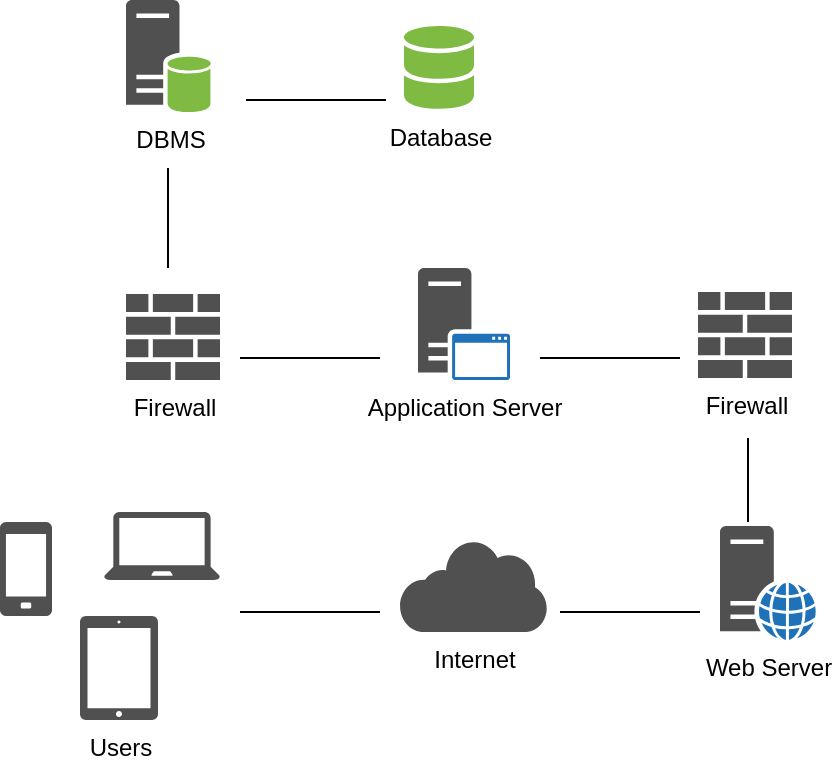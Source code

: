 <mxfile version="14.0.1" type="device"><diagram id="b7ztHy3GgJyTx3-9eznw" name="Page-1"><mxGraphModel dx="1133" dy="693" grid="1" gridSize="10" guides="1" tooltips="1" connect="1" arrows="1" fold="1" page="1" pageScale="1" pageWidth="827" pageHeight="1169" math="0" shadow="0"><root><mxCell id="0"/><mxCell id="1" parent="0"/><mxCell id="qmhreDPaFq8jHWIOX3NE-34" value="Web Server" style="pointerEvents=1;shadow=0;dashed=0;html=1;strokeColor=none;fillColor=#505050;labelPosition=center;verticalLabelPosition=bottom;verticalAlign=top;outlineConnect=0;align=center;shape=mxgraph.office.servers.web_server_blue;" vertex="1" parent="1"><mxGeometry x="520" y="370" width="48" height="57" as="geometry"/></mxCell><mxCell id="qmhreDPaFq8jHWIOX3NE-37" value="DBMS" style="pointerEvents=1;shadow=0;dashed=0;html=1;strokeColor=none;fillColor=#505050;labelPosition=center;verticalLabelPosition=bottom;verticalAlign=top;outlineConnect=0;align=center;shape=mxgraph.office.servers.database_server_green;" vertex="1" parent="1"><mxGeometry x="223" y="107" width="43" height="56" as="geometry"/></mxCell><mxCell id="qmhreDPaFq8jHWIOX3NE-40" value="Application Server" style="pointerEvents=1;shadow=0;dashed=0;html=1;strokeColor=none;fillColor=#505050;labelPosition=center;verticalLabelPosition=bottom;verticalAlign=top;outlineConnect=0;align=center;shape=mxgraph.office.servers.application_server_blue;" vertex="1" parent="1"><mxGeometry x="369" y="241" width="46" height="56" as="geometry"/></mxCell><mxCell id="qmhreDPaFq8jHWIOX3NE-41" value="Database" style="shadow=0;dashed=0;html=1;strokeColor=none;labelPosition=center;verticalLabelPosition=bottom;verticalAlign=top;outlineConnect=0;align=center;shape=mxgraph.office.databases.database_mini_2;fillColor=#7FBA42;" vertex="1" parent="1"><mxGeometry x="362" y="120" width="35" height="42" as="geometry"/></mxCell><mxCell id="qmhreDPaFq8jHWIOX3NE-42" value="" style="pointerEvents=1;shadow=0;dashed=0;html=1;strokeColor=none;fillColor=#505050;labelPosition=center;verticalLabelPosition=bottom;verticalAlign=top;outlineConnect=0;align=center;shape=mxgraph.office.devices.laptop;" vertex="1" parent="1"><mxGeometry x="212" y="363" width="58" height="34" as="geometry"/></mxCell><mxCell id="qmhreDPaFq8jHWIOX3NE-43" value="" style="pointerEvents=1;shadow=0;dashed=0;html=1;strokeColor=none;fillColor=#505050;labelPosition=center;verticalLabelPosition=bottom;verticalAlign=top;outlineConnect=0;align=center;shape=mxgraph.office.devices.cell_phone_generic;" vertex="1" parent="1"><mxGeometry x="160" y="368" width="26" height="47" as="geometry"/></mxCell><mxCell id="qmhreDPaFq8jHWIOX3NE-44" value="Users" style="pointerEvents=1;shadow=0;dashed=0;html=1;strokeColor=none;fillColor=#505050;labelPosition=center;verticalLabelPosition=bottom;verticalAlign=top;outlineConnect=0;align=center;shape=mxgraph.office.devices.tablet_ipad;" vertex="1" parent="1"><mxGeometry x="200" y="415" width="39" height="52" as="geometry"/></mxCell><mxCell id="qmhreDPaFq8jHWIOX3NE-46" value="&lt;div&gt;Firewall&lt;/div&gt;" style="pointerEvents=1;shadow=0;dashed=0;html=1;strokeColor=none;fillColor=#505050;labelPosition=center;verticalLabelPosition=bottom;verticalAlign=top;outlineConnect=0;align=center;shape=mxgraph.office.concepts.firewall;" vertex="1" parent="1"><mxGeometry x="223" y="254" width="47" height="43" as="geometry"/></mxCell><mxCell id="qmhreDPaFq8jHWIOX3NE-47" value="Firewall" style="pointerEvents=1;shadow=0;dashed=0;html=1;strokeColor=none;fillColor=#505050;labelPosition=center;verticalLabelPosition=bottom;verticalAlign=top;outlineConnect=0;align=center;shape=mxgraph.office.concepts.firewall;" vertex="1" parent="1"><mxGeometry x="509" y="253" width="47" height="43" as="geometry"/></mxCell><mxCell id="qmhreDPaFq8jHWIOX3NE-50" value="Internet" style="pointerEvents=1;shadow=0;dashed=0;html=1;strokeColor=none;fillColor=#505050;labelPosition=center;verticalLabelPosition=bottom;outlineConnect=0;verticalAlign=top;align=center;shape=mxgraph.office.clouds.private_cloud;" vertex="1" parent="1"><mxGeometry x="360" y="377" width="74" height="46" as="geometry"/></mxCell><mxCell id="qmhreDPaFq8jHWIOX3NE-51" value="" style="endArrow=none;html=1;" edge="1" parent="1"><mxGeometry width="50" height="50" relative="1" as="geometry"><mxPoint x="280" y="413" as="sourcePoint"/><mxPoint x="350" y="413" as="targetPoint"/></mxGeometry></mxCell><mxCell id="qmhreDPaFq8jHWIOX3NE-52" value="" style="endArrow=none;html=1;" edge="1" parent="1"><mxGeometry width="50" height="50" relative="1" as="geometry"><mxPoint x="440" y="413" as="sourcePoint"/><mxPoint x="510" y="413" as="targetPoint"/></mxGeometry></mxCell><mxCell id="qmhreDPaFq8jHWIOX3NE-53" value="" style="endArrow=none;html=1;" edge="1" parent="1"><mxGeometry width="50" height="50" relative="1" as="geometry"><mxPoint x="534" y="326" as="sourcePoint"/><mxPoint x="534" y="368" as="targetPoint"/></mxGeometry></mxCell><mxCell id="qmhreDPaFq8jHWIOX3NE-54" value="" style="endArrow=none;html=1;" edge="1" parent="1"><mxGeometry width="50" height="50" relative="1" as="geometry"><mxPoint x="280" y="286" as="sourcePoint"/><mxPoint x="350" y="286" as="targetPoint"/></mxGeometry></mxCell><mxCell id="qmhreDPaFq8jHWIOX3NE-55" value="" style="endArrow=none;html=1;" edge="1" parent="1"><mxGeometry width="50" height="50" relative="1" as="geometry"><mxPoint x="430" y="286" as="sourcePoint"/><mxPoint x="500" y="286" as="targetPoint"/></mxGeometry></mxCell><mxCell id="qmhreDPaFq8jHWIOX3NE-56" value="" style="endArrow=none;html=1;" edge="1" parent="1"><mxGeometry width="50" height="50" relative="1" as="geometry"><mxPoint x="283" y="157" as="sourcePoint"/><mxPoint x="353" y="157" as="targetPoint"/></mxGeometry></mxCell><mxCell id="qmhreDPaFq8jHWIOX3NE-57" value="" style="endArrow=none;html=1;" edge="1" parent="1"><mxGeometry width="50" height="50" relative="1" as="geometry"><mxPoint x="244" y="241" as="sourcePoint"/><mxPoint x="244" y="191" as="targetPoint"/></mxGeometry></mxCell></root></mxGraphModel></diagram></mxfile>